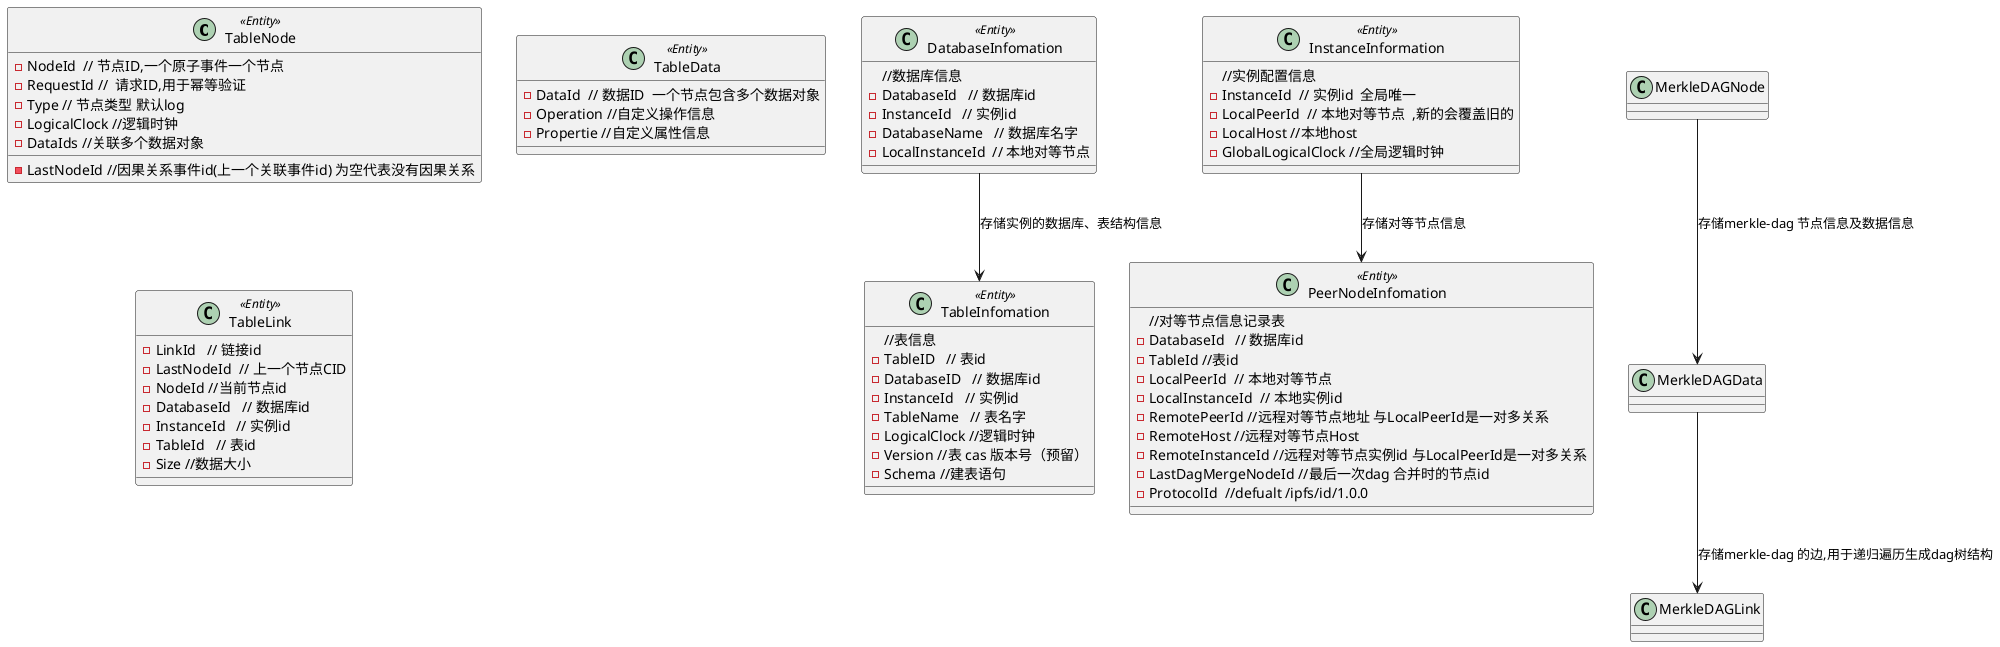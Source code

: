 

@startuml

class TableNode <<Entity>> {
    - NodeId  // 节点ID,一个原子事件一个节点
    - RequestId //  请求ID,用于幂等验证
    - Type // 节点类型 默认log
    - LogicalClock //逻辑时钟
    - LastNodeId //因果关系事件id(上一个关联事件id) 为空代表没有因果关系                 
    - DataIds //关联多个数据对象            
}


class TableData <<Entity>> {
    - DataId  // 数据ID  一个节点包含多个数据对象
    - Operation //自定义操作信息
    - Propertie //自定义属性信息                 
}

class TableLink <<Entity>> {
    - LinkId   // 链接id
    - LastNodeId  // 上一个节点CID
    - NodeId //当前节点id
    - DatabaseId   // 数据库id
    - InstanceId   // 实例id
    - TableId   // 表id
    - Size //数据大小
}


class DatabaseInfomation <<Entity>> {
    //数据库信息
    - DatabaseId   // 数据库id
    - InstanceId   // 实例id
    - DatabaseName   // 数据库名字
    - LocalInstanceId  // 本地对等节点
}


class TableInfomation <<Entity>> {
    //表信息
    - TableID   // 表id 
    - DatabaseID   // 数据库id 
    - InstanceId   // 实例id
    - TableName   // 表名字
    - LogicalClock //逻辑时钟
    - Version //表 cas 版本号（预留）
    - Schema //建表语句

}


class PeerNodeInfomation <<Entity>> {
    //对等节点信息记录表
    - DatabaseId   // 数据库id
    - TableId //表id
    - LocalPeerId  // 本地对等节点
    - LocalInstanceId  // 本地实例id
    - RemotePeerId //远程对等节点地址 与LocalPeerId是一对多关系
    - RemoteHost //远程对等节点Host 
    - RemoteInstanceId //远程对等节点实例id 与LocalPeerId是一对多关系
    - LastDagMergeNodeId //最后一次dag 合并时的节点id
    - ProtocolId  //defualt /ipfs/id/1.0.0
}






class InstanceInformation <<Entity>> {
    //实例配置信息
    - InstanceId  // 实例id  全局唯一
    - LocalPeerId  // 本地对等节点  ,新的会覆盖旧的
    - LocalHost //本地host
    - GlobalLogicalClock //全局逻辑时钟

}



InstanceInformation --> PeerNodeInfomation : 存储对等节点信息
' note on link #red: note that is red


' PeerNodeInfomation --> NodeSyncInfomation : A link
MerkleDAGNode --> MerkleDAGData : 存储merkle-dag 节点信息及数据信息
' note right on link #blue
' this is my note on right link
' end note

MerkleDAGData --> MerkleDAGLink : 存储merkle-dag 的边,用于递归遍历生成dag树结构
' note right on link #blue
' this is my note on right link
' end note
DatabaseInfomation --> TableInfomation :存储实例的数据库、表结构信息
@enduml